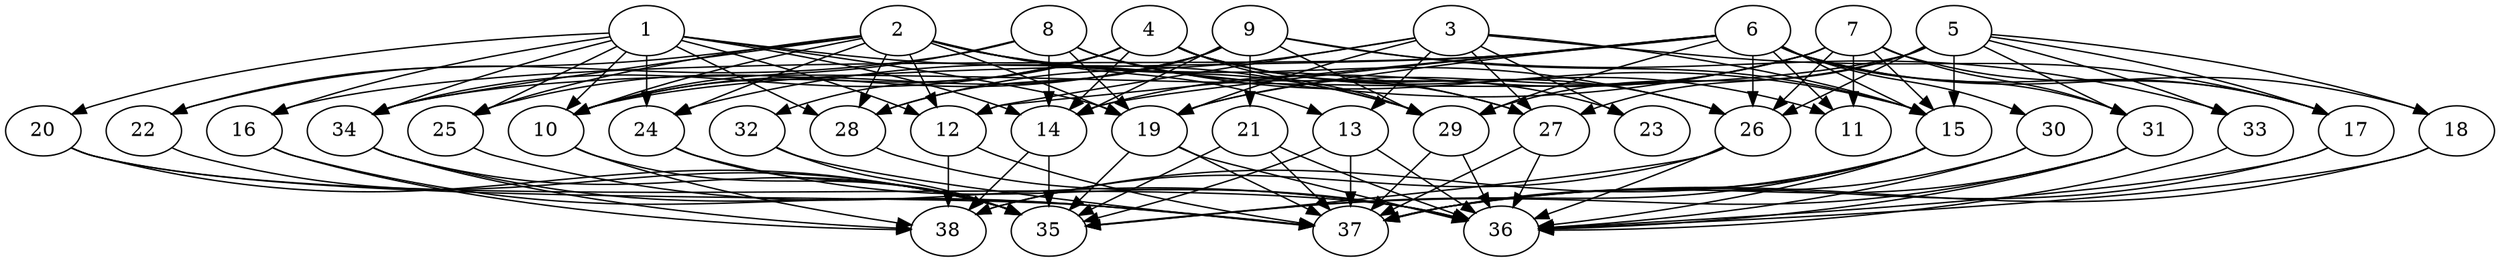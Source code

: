 // DAG (tier=3-complex, mode=compute, n=38, ccr=0.459, fat=0.784, density=0.716, regular=0.394, jump=0.297, mindata=1048576, maxdata=16777216)
// DAG automatically generated by daggen at Sun Aug 24 16:33:34 2025
// /home/ermia/Project/Environments/daggen/bin/daggen --dot --ccr 0.459 --fat 0.784 --regular 0.394 --density 0.716 --jump 0.297 --mindata 1048576 --maxdata 16777216 -n 38 
digraph G {
  1 [size="4956128790183936000", alpha="0.12", expect_size="2478064395091968000"]
  1 -> 10 [size ="23255108812800"]
  1 -> 12 [size ="23255108812800"]
  1 -> 14 [size ="23255108812800"]
  1 -> 16 [size ="23255108812800"]
  1 -> 19 [size ="23255108812800"]
  1 -> 20 [size ="23255108812800"]
  1 -> 24 [size ="23255108812800"]
  1 -> 25 [size ="23255108812800"]
  1 -> 28 [size ="23255108812800"]
  1 -> 29 [size ="23255108812800"]
  1 -> 34 [size ="23255108812800"]
  2 [size="964598959517231742976", alpha="0.02", expect_size="482299479758615871488"]
  2 -> 10 [size ="781006256734208"]
  2 -> 12 [size ="781006256734208"]
  2 -> 13 [size ="781006256734208"]
  2 -> 19 [size ="781006256734208"]
  2 -> 22 [size ="781006256734208"]
  2 -> 24 [size ="781006256734208"]
  2 -> 25 [size ="781006256734208"]
  2 -> 26 [size ="781006256734208"]
  2 -> 27 [size ="781006256734208"]
  2 -> 28 [size ="781006256734208"]
  2 -> 29 [size ="781006256734208"]
  2 -> 34 [size ="781006256734208"]
  3 [size="3992751792045486", alpha="0.04", expect_size="1996375896022743"]
  3 -> 12 [size ="200179240140800"]
  3 -> 13 [size ="200179240140800"]
  3 -> 15 [size ="200179240140800"]
  3 -> 17 [size ="200179240140800"]
  3 -> 19 [size ="200179240140800"]
  3 -> 23 [size ="200179240140800"]
  3 -> 27 [size ="200179240140800"]
  3 -> 28 [size ="200179240140800"]
  4 [size="1272339884875272159232", alpha="0.11", expect_size="636169942437636079616"]
  4 -> 10 [size ="939345619976192"]
  4 -> 11 [size ="939345619976192"]
  4 -> 14 [size ="939345619976192"]
  4 -> 23 [size ="939345619976192"]
  4 -> 26 [size ="939345619976192"]
  4 -> 29 [size ="939345619976192"]
  4 -> 32 [size ="939345619976192"]
  4 -> 34 [size ="939345619976192"]
  5 [size="277665987982486667264", alpha="0.04", expect_size="138832993991243333632"]
  5 -> 15 [size ="340490587209728"]
  5 -> 17 [size ="340490587209728"]
  5 -> 18 [size ="340490587209728"]
  5 -> 26 [size ="340490587209728"]
  5 -> 27 [size ="340490587209728"]
  5 -> 29 [size ="340490587209728"]
  5 -> 31 [size ="340490587209728"]
  5 -> 33 [size ="340490587209728"]
  5 -> 34 [size ="340490587209728"]
  6 [size="519038871906624832", alpha="0.19", expect_size="259519435953312416"]
  6 -> 10 [size ="452310798958592"]
  6 -> 11 [size ="452310798958592"]
  6 -> 12 [size ="452310798958592"]
  6 -> 14 [size ="452310798958592"]
  6 -> 15 [size ="452310798958592"]
  6 -> 16 [size ="452310798958592"]
  6 -> 17 [size ="452310798958592"]
  6 -> 18 [size ="452310798958592"]
  6 -> 19 [size ="452310798958592"]
  6 -> 26 [size ="452310798958592"]
  6 -> 29 [size ="452310798958592"]
  6 -> 30 [size ="452310798958592"]
  6 -> 31 [size ="452310798958592"]
  7 [size="145746873900388", alpha="0.14", expect_size="72873436950194"]
  7 -> 11 [size ="12960810401792"]
  7 -> 14 [size ="12960810401792"]
  7 -> 15 [size ="12960810401792"]
  7 -> 17 [size ="12960810401792"]
  7 -> 19 [size ="12960810401792"]
  7 -> 24 [size ="12960810401792"]
  7 -> 26 [size ="12960810401792"]
  7 -> 31 [size ="12960810401792"]
  8 [size="82601135604129333248", alpha="0.05", expect_size="41300567802064666624"]
  8 -> 10 [size ="151733217001472"]
  8 -> 14 [size ="151733217001472"]
  8 -> 15 [size ="151733217001472"]
  8 -> 19 [size ="151733217001472"]
  8 -> 22 [size ="151733217001472"]
  8 -> 27 [size ="151733217001472"]
  9 [size="100636374727288160", alpha="0.14", expect_size="50318187363644080"]
  9 -> 10 [size ="65860672684032"]
  9 -> 14 [size ="65860672684032"]
  9 -> 15 [size ="65860672684032"]
  9 -> 21 [size ="65860672684032"]
  9 -> 25 [size ="65860672684032"]
  9 -> 28 [size ="65860672684032"]
  9 -> 29 [size ="65860672684032"]
  9 -> 33 [size ="65860672684032"]
  10 [size="832137331885165696", alpha="0.15", expect_size="416068665942582848"]
  10 -> 35 [size ="679779271442432"]
  10 -> 38 [size ="679779271442432"]
  11 [size="44562112481223712", alpha="0.03", expect_size="22281056240611856"]
  12 [size="43215762808731860992", alpha="0.10", expect_size="21607881404365930496"]
  12 -> 37 [size ="98518572204032"]
  12 -> 38 [size ="98518572204032"]
  13 [size="23328014430268540", alpha="0.18", expect_size="11664007215134270"]
  13 -> 35 [size ="574554015531008"]
  13 -> 36 [size ="574554015531008"]
  13 -> 37 [size ="574554015531008"]
  14 [size="3359405277289015296", alpha="0.18", expect_size="1679702638644507648"]
  14 -> 35 [size ="1803088683859968"]
  14 -> 38 [size ="1803088683859968"]
  15 [size="51771370629040592", alpha="0.16", expect_size="25885685314520296"]
  15 -> 35 [size ="913779198001152"]
  15 -> 36 [size ="913779198001152"]
  15 -> 37 [size ="913779198001152"]
  15 -> 38 [size ="913779198001152"]
  16 [size="2383044983206094831616", alpha="0.18", expect_size="1191522491603047415808"]
  16 -> 37 [size ="1427287559897088"]
  16 -> 38 [size ="1427287559897088"]
  17 [size="1102666640925137043456", alpha="0.02", expect_size="551333320462568521728"]
  17 -> 36 [size ="853858968403968"]
  17 -> 37 [size ="853858968403968"]
  18 [size="5481751081833430", alpha="0.16", expect_size="2740875540916715"]
  18 -> 36 [size ="191746474508288"]
  18 -> 37 [size ="191746474508288"]
  19 [size="699702124010861440", alpha="0.09", expect_size="349851062005430720"]
  19 -> 35 [size ="276480810549248"]
  19 -> 36 [size ="276480810549248"]
  19 -> 37 [size ="276480810549248"]
  20 [size="66628675632551256", alpha="0.05", expect_size="33314337816275628"]
  20 -> 35 [size ="1464511445860352"]
  20 -> 36 [size ="1464511445860352"]
  20 -> 37 [size ="1464511445860352"]
  21 [size="8956302324111675", alpha="0.03", expect_size="4478151162055837"]
  21 -> 35 [size ="200589233356800"]
  21 -> 36 [size ="200589233356800"]
  21 -> 37 [size ="200589233356800"]
  22 [size="9636230865555800", alpha="0.16", expect_size="4818115432777900"]
  22 -> 35 [size ="150807039180800"]
  23 [size="3715529551354539520", alpha="0.13", expect_size="1857764775677269760"]
  24 [size="2212970510273451393024", alpha="0.07", expect_size="1106485255136725696512"]
  24 -> 35 [size ="1358544091742208"]
  24 -> 36 [size ="1358544091742208"]
  25 [size="681682258351554432", alpha="0.18", expect_size="340841129175777216"]
  25 -> 36 [size ="975912166227968"]
  26 [size="676074188012638961664", alpha="0.16", expect_size="338037094006319480832"]
  26 -> 35 [size ="616244264828928"]
  26 -> 36 [size ="616244264828928"]
  26 -> 38 [size ="616244264828928"]
  27 [size="77300065479163904000", alpha="0.20", expect_size="38650032739581952000"]
  27 -> 36 [size ="145169894604800"]
  27 -> 37 [size ="145169894604800"]
  28 [size="235882244061481216", alpha="0.11", expect_size="117941122030740608"]
  28 -> 36 [size ="251729408950272"]
  29 [size="3351252715883783520256", alpha="0.02", expect_size="1675626357941891760128"]
  29 -> 36 [size ="1791546588397568"]
  29 -> 37 [size ="1791546588397568"]
  30 [size="1000995482718793600", alpha="0.06", expect_size="500497741359396800"]
  30 -> 36 [size ="451818152787968"]
  30 -> 37 [size ="451818152787968"]
  31 [size="735143827109988480", alpha="0.03", expect_size="367571913554994240"]
  31 -> 35 [size ="409047727603712"]
  31 -> 36 [size ="409047727603712"]
  31 -> 37 [size ="409047727603712"]
  32 [size="165438769638559186944", alpha="0.18", expect_size="82719384819279593472"]
  32 -> 35 [size ="241091286663168"]
  32 -> 37 [size ="241091286663168"]
  33 [size="54418567098075448", alpha="0.02", expect_size="27209283549037724"]
  33 -> 36 [size ="878235449556992"]
  34 [size="9363733872135710", alpha="0.10", expect_size="4681866936067855"]
  34 -> 35 [size ="274653796892672"]
  34 -> 37 [size ="274653796892672"]
  34 -> 38 [size ="274653796892672"]
  35 [size="763964870373872", alpha="0.08", expect_size="381982435186936"]
  36 [size="926638297691807104", alpha="0.05", expect_size="463319148845903552"]
  37 [size="61609656371413778432", alpha="0.12", expect_size="30804828185706889216"]
  38 [size="7057885277027500", alpha="0.14", expect_size="3528942638513750"]
}